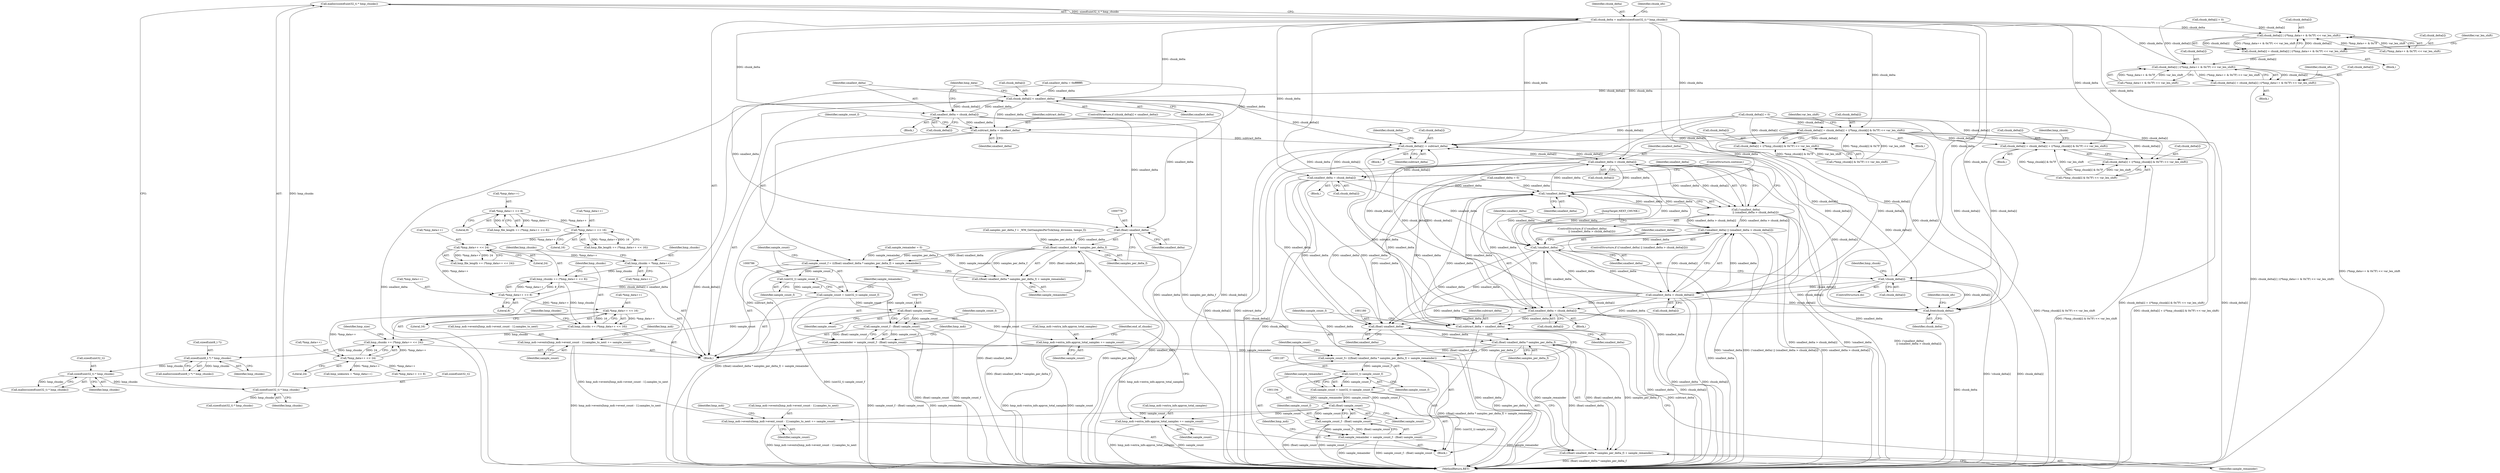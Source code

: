 digraph "0_wildmidi_660b513d99bced8783a4a5984ac2f742c74ebbdd_0@API" {
"1000503" [label="(Call,malloc(sizeof(uint32_t) * hmp_chunks))"];
"1000504" [label="(Call,sizeof(uint32_t) * hmp_chunks)"];
"1000497" [label="(Call,sizeof(uint32_t) * hmp_chunks)"];
"1000490" [label="(Call,sizeof(uint8_t *) * hmp_chunks)"];
"1000327" [label="(Call,hmp_chunks += (*hmp_data++ << 24))"];
"1000329" [label="(Call,*hmp_data++ << 24)"];
"1000322" [label="(Call,*hmp_data++ << 16)"];
"1000315" [label="(Call,*hmp_data++ << 8)"];
"1000292" [label="(Call,*hmp_data++ << 24)"];
"1000285" [label="(Call,*hmp_data++ << 16)"];
"1000278" [label="(Call,*hmp_data++ << 8)"];
"1000320" [label="(Call,hmp_chunks += (*hmp_data++ << 16))"];
"1000313" [label="(Call,hmp_chunks += (*hmp_data++ << 8))"];
"1000308" [label="(Call,hmp_chunks = *hmp_data++)"];
"1000501" [label="(Call,chunk_delta = malloc(sizeof(uint32_t) * hmp_chunks))"];
"1000689" [label="(Call,chunk_delta[i] | ((*hmp_data++ & 0x7F) << var_len_shift))"];
"1000685" [label="(Call,chunk_delta[i] = chunk_delta[i] | ((*hmp_data++ & 0x7F) << var_len_shift))"];
"1000715" [label="(Call,chunk_delta[i] | ((*hmp_data++ & 0x7F) << var_len_shift))"];
"1000711" [label="(Call,chunk_delta[i] = chunk_delta[i] | ((*hmp_data++ & 0x7F) << var_len_shift))"];
"1000731" [label="(Call,chunk_delta[i] < smallest_delta)"];
"1000737" [label="(Call,smallest_delta = chunk_delta[i])"];
"1000771" [label="(Call,subtract_delta = smallest_delta)"];
"1000843" [label="(Call,chunk_delta[i] -= subtract_delta)"];
"1000857" [label="(Call,smallest_delta > chunk_delta[i])"];
"1000855" [label="(Call,!smallest_delta)"];
"1000854" [label="(Call,(!smallest_delta)\n                        || (smallest_delta > chunk_delta[i]))"];
"1001156" [label="(Call,(!smallest_delta) || (smallest_delta > chunk_delta[i]))"];
"1001157" [label="(Call,!smallest_delta)"];
"1001159" [label="(Call,smallest_delta > chunk_delta[i])"];
"1001165" [label="(Call,smallest_delta = chunk_delta[i])"];
"1001172" [label="(Call,subtract_delta = smallest_delta)"];
"1001179" [label="(Call,(float) smallest_delta)"];
"1001178" [label="(Call,(float) smallest_delta * samples_per_delta_f)"];
"1001175" [label="(Call,sample_count_f= (((float) smallest_delta * samples_per_delta_f) + sample_remainder))"];
"1001186" [label="(Call,(uint32_t) sample_count_f)"];
"1001184" [label="(Call,sample_count = (uint32_t) sample_count_f)"];
"1001193" [label="(Call,(float) sample_count)"];
"1001191" [label="(Call,sample_count_f - (float) sample_count)"];
"1001189" [label="(Call,sample_remainder = sample_count_f - (float) sample_count)"];
"1001177" [label="(Call,((float) smallest_delta * samples_per_delta_f) + sample_remainder)"];
"1001196" [label="(Call,hmp_mdi->events[hmp_mdi->event_count - 1].samples_to_next += sample_count)"];
"1001209" [label="(Call,hmp_mdi->extra_info.approx_total_samples += sample_count)"];
"1001271" [label="(Call,free(chunk_delta))"];
"1000863" [label="(Call,smallest_delta = chunk_delta[i])"];
"1000778" [label="(Call,(float) smallest_delta)"];
"1000777" [label="(Call,(float) smallest_delta * samples_per_delta_f)"];
"1000774" [label="(Call,sample_count_f = (((float) smallest_delta * samples_per_delta_f) + sample_remainder))"];
"1000785" [label="(Call,(uint32_t) sample_count_f)"];
"1000783" [label="(Call,sample_count = (uint32_t) sample_count_f)"];
"1000792" [label="(Call,(float) sample_count)"];
"1000790" [label="(Call,sample_count_f - (float) sample_count)"];
"1000788" [label="(Call,sample_remainder = sample_count_f - (float) sample_count)"];
"1000795" [label="(Call,hmp_mdi->events[hmp_mdi->event_count - 1].samples_to_next += sample_count)"];
"1000808" [label="(Call,hmp_mdi->extra_info.approx_total_samples += sample_count)"];
"1000776" [label="(Call,((float) smallest_delta * samples_per_delta_f) + sample_remainder)"];
"1001081" [label="(Call,chunk_delta[i] = chunk_delta[i] + ((*hmp_chunk[i] & 0x7F) << var_len_shift))"];
"1001085" [label="(Call,chunk_delta[i] + ((*hmp_chunk[i] & 0x7F) << var_len_shift))"];
"1001127" [label="(Call,chunk_delta[i] = chunk_delta[i] + ((*hmp_chunk[i] & 0x7F) << var_len_shift))"];
"1001151" [label="(Call,!chunk_delta[i])"];
"1001131" [label="(Call,chunk_delta[i] + ((*hmp_chunk[i] & 0x7F) << var_len_shift))"];
"1000283" [label="(Call,hmp_file_length += (*hmp_data++ << 16))"];
"1000870" [label="(Block,)"];
"1000491" [label="(Call,sizeof(uint8_t *))"];
"1000279" [label="(Call,*hmp_data++)"];
"1001165" [label="(Call,smallest_delta = chunk_delta[i])"];
"1000858" [label="(Identifier,smallest_delta)"];
"1000507" [label="(Identifier,hmp_chunks)"];
"1001155" [label="(ControlStructure,if ((!smallest_delta) || (smallest_delta > chunk_delta[i])))"];
"1001208" [label="(Identifier,sample_count)"];
"1000685" [label="(Call,chunk_delta[i] = chunk_delta[i] | ((*hmp_data++ & 0x7F) << var_len_shift))"];
"1000693" [label="(Call,(*hmp_data++ & 0x7F) << var_len_shift)"];
"1001183" [label="(Identifier,sample_remainder)"];
"1000780" [label="(Identifier,smallest_delta)"];
"1000731" [label="(Call,chunk_delta[i] < smallest_delta)"];
"1000503" [label="(Call,malloc(sizeof(uint32_t) * hmp_chunks))"];
"1000335" [label="(Identifier,hmp_size)"];
"1000738" [label="(Identifier,smallest_delta)"];
"1001177" [label="(Call,((float) smallest_delta * samples_per_delta_f) + sample_remainder)"];
"1000854" [label="(Call,(!smallest_delta)\n                        || (smallest_delta > chunk_delta[i]))"];
"1000689" [label="(Call,chunk_delta[i] | ((*hmp_data++ & 0x7F) << var_len_shift))"];
"1000690" [label="(Call,chunk_delta[i])"];
"1000739" [label="(Call,chunk_delta[i])"];
"1001082" [label="(Call,chunk_delta[i])"];
"1000498" [label="(Call,sizeof(uint32_t))"];
"1000782" [label="(Identifier,sample_remainder)"];
"1000736" [label="(Block,)"];
"1001274" [label="(Identifier,chunk_ofs)"];
"1000497" [label="(Call,sizeof(uint32_t) * hmp_chunks)"];
"1001185" [label="(Identifier,sample_count)"];
"1000869" [label="(ControlStructure,do)"];
"1000308" [label="(Call,hmp_chunks = *hmp_data++)"];
"1000322" [label="(Call,*hmp_data++ << 16)"];
"1000316" [label="(Call,*hmp_data++)"];
"1000743" [label="(Identifier,hmp_data)"];
"1001210" [label="(Call,hmp_mdi->extra_info.approx_total_samples)"];
"1001178" [label="(Call,(float) smallest_delta * samples_per_delta_f)"];
"1000819" [label="(Block,)"];
"1000423" [label="(Call,samples_per_delta_f = _WM_GetSamplesPerTick(hmp_divisions, tempo_f))"];
"1001074" [label="(Block,)"];
"1000799" [label="(Identifier,hmp_mdi)"];
"1001287" [label="(MethodReturn,RET)"];
"1001212" [label="(Identifier,hmp_mdi)"];
"1000330" [label="(Call,*hmp_data++)"];
"1001131" [label="(Call,chunk_delta[i] + ((*hmp_chunk[i] & 0x7F) << var_len_shift))"];
"1000496" [label="(Call,malloc(sizeof(uint32_t) * hmp_chunks))"];
"1000857" [label="(Call,smallest_delta > chunk_delta[i])"];
"1000732" [label="(Call,chunk_delta[i])"];
"1000669" [label="(Call,chunk_delta[i] = 0)"];
"1001152" [label="(Call,chunk_delta[i])"];
"1000784" [label="(Identifier,sample_count)"];
"1000329" [label="(Call,*hmp_data++ << 24)"];
"1001135" [label="(Call,(*hmp_chunk[i] & 0x7F) << var_len_shift)"];
"1001179" [label="(Call,(float) smallest_delta)"];
"1000850" [label="(Identifier,chunk_delta)"];
"1000859" [label="(Call,chunk_delta[i])"];
"1000286" [label="(Call,*hmp_data++)"];
"1000788" [label="(Call,sample_remainder = sample_count_f - (float) sample_count)"];
"1000811" [label="(Identifier,hmp_mdi)"];
"1001186" [label="(Call,(uint32_t) sample_count_f)"];
"1000333" [label="(Literal,24)"];
"1001193" [label="(Call,(float) sample_count)"];
"1001209" [label="(Call,hmp_mdi->extra_info.approx_total_samples += sample_count)"];
"1000505" [label="(Call,sizeof(uint32_t))"];
"1001181" [label="(Identifier,smallest_delta)"];
"1000327" [label="(Call,hmp_chunks += (*hmp_data++ << 24))"];
"1000500" [label="(Identifier,hmp_chunks)"];
"1000715" [label="(Call,chunk_delta[i] | ((*hmp_data++ & 0x7F) << var_len_shift))"];
"1001195" [label="(Identifier,sample_count)"];
"1000792" [label="(Call,(float) sample_count)"];
"1001098" [label="(Identifier,var_len_shift)"];
"1001200" [label="(Identifier,hmp_mdi)"];
"1001174" [label="(Identifier,smallest_delta)"];
"1000323" [label="(Call,*hmp_data++)"];
"1000326" [label="(Literal,16)"];
"1001158" [label="(Identifier,smallest_delta)"];
"1001190" [label="(Identifier,sample_remainder)"];
"1000282" [label="(Literal,8)"];
"1000843" [label="(Call,chunk_delta[i] -= subtract_delta)"];
"1001085" [label="(Call,chunk_delta[i] + ((*hmp_chunk[i] & 0x7F) << var_len_shift))"];
"1001159" [label="(Call,smallest_delta > chunk_delta[i])"];
"1001160" [label="(Identifier,smallest_delta)"];
"1001170" [label="(JumpTarget,NEXT_CHUNK:)"];
"1001196" [label="(Call,hmp_mdi->events[hmp_mdi->event_count - 1].samples_to_next += sample_count)"];
"1000774" [label="(Call,sample_count_f = (((float) smallest_delta * samples_per_delta_f) + sample_remainder))"];
"1001189" [label="(Call,sample_remainder = sample_count_f - (float) sample_count)"];
"1000511" [label="(Call,sizeof(uint32_t) * hmp_chunks)"];
"1000847" [label="(Identifier,subtract_delta)"];
"1000865" [label="(Call,chunk_delta[i])"];
"1000493" [label="(Identifier,hmp_chunks)"];
"1000737" [label="(Call,smallest_delta = chunk_delta[i])"];
"1000190" [label="(Call,sample_remainder = 0)"];
"1001184" [label="(Call,sample_count = (uint32_t) sample_count_f)"];
"1001132" [label="(Call,chunk_delta[i])"];
"1001164" [label="(Block,)"];
"1001081" [label="(Call,chunk_delta[i] = chunk_delta[i] + ((*hmp_chunk[i] & 0x7F) << var_len_shift))"];
"1001166" [label="(Identifier,smallest_delta)"];
"1000795" [label="(Call,hmp_mdi->events[hmp_mdi->event_count - 1].samples_to_next += sample_count)"];
"1000864" [label="(Identifier,smallest_delta)"];
"1000285" [label="(Call,*hmp_data++ << 16)"];
"1000719" [label="(Call,(*hmp_data++ & 0x7F) << var_len_shift)"];
"1001151" [label="(Call,!chunk_delta[i])"];
"1000856" [label="(Identifier,smallest_delta)"];
"1001175" [label="(Call,sample_count_f= (((float) smallest_delta * samples_per_delta_f) + sample_remainder))"];
"1000777" [label="(Call,(float) smallest_delta * samples_per_delta_f)"];
"1000309" [label="(Identifier,hmp_chunks)"];
"1000877" [label="(Identifier,hmp_chunk)"];
"1000711" [label="(Call,chunk_delta[i] = chunk_delta[i] | ((*hmp_data++ & 0x7F) << var_len_shift))"];
"1000314" [label="(Identifier,hmp_chunks)"];
"1000730" [label="(ControlStructure,if (chunk_delta[i] < smallest_delta))"];
"1001176" [label="(Identifier,sample_count_f)"];
"1000728" [label="(Identifier,chunk_ofs)"];
"1001191" [label="(Call,sample_count_f - (float) sample_count)"];
"1000809" [label="(Call,hmp_mdi->extra_info.approx_total_samples)"];
"1001172" [label="(Call,subtract_delta = smallest_delta)"];
"1000534" [label="(Block,)"];
"1000337" [label="(Call,hmp_unknown = *hmp_data++)"];
"1000292" [label="(Call,*hmp_data++ << 24)"];
"1000796" [label="(Call,hmp_mdi->events[hmp_mdi->event_count - 1].samples_to_next)"];
"1001197" [label="(Call,hmp_mdi->events[hmp_mdi->event_count - 1].samples_to_next)"];
"1000489" [label="(Call,malloc(sizeof(uint8_t *) * hmp_chunks))"];
"1000344" [label="(Call,*hmp_data++ << 8)"];
"1000315" [label="(Call,*hmp_data++ << 8)"];
"1000790" [label="(Call,sample_count_f - (float) sample_count)"];
"1000771" [label="(Call,subtract_delta = smallest_delta)"];
"1000844" [label="(Call,chunk_delta[i])"];
"1000814" [label="(Identifier,sample_count)"];
"1000773" [label="(Identifier,smallest_delta)"];
"1000783" [label="(Call,sample_count = (uint32_t) sample_count_f)"];
"1001167" [label="(Call,chunk_delta[i])"];
"1000808" [label="(Call,hmp_mdi->extra_info.approx_total_samples += sample_count)"];
"1000290" [label="(Call,hmp_file_length += (*hmp_data++ << 24))"];
"1000791" [label="(Identifier,sample_count_f)"];
"1000490" [label="(Call,sizeof(uint8_t *) * hmp_chunks)"];
"1000522" [label="(Call,smallest_delta = 0xffffffff)"];
"1001272" [label="(Identifier,chunk_delta)"];
"1000817" [label="(Identifier,end_of_chunks)"];
"1000794" [label="(Identifier,sample_count)"];
"1000502" [label="(Identifier,chunk_delta)"];
"1000293" [label="(Call,*hmp_data++)"];
"1001128" [label="(Call,chunk_delta[i])"];
"1000853" [label="(ControlStructure,if ((!smallest_delta)\n                        || (smallest_delta > chunk_delta[i])))"];
"1001086" [label="(Call,chunk_delta[i])"];
"1000842" [label="(Block,)"];
"1000684" [label="(Block,)"];
"1001056" [label="(Call,chunk_delta[i] = 0)"];
"1000276" [label="(Call,hmp_file_length += (*hmp_data++ << 8))"];
"1000320" [label="(Call,hmp_chunks += (*hmp_data++ << 16))"];
"1001156" [label="(Call,(!smallest_delta) || (smallest_delta > chunk_delta[i]))"];
"1000289" [label="(Literal,16)"];
"1001089" [label="(Call,(*hmp_chunk[i] & 0x7F) << var_len_shift)"];
"1001145" [label="(Identifier,hmp_chunk)"];
"1000321" [label="(Identifier,hmp_chunks)"];
"1001127" [label="(Call,chunk_delta[i] = chunk_delta[i] + ((*hmp_chunk[i] & 0x7F) << var_len_shift))"];
"1001215" [label="(Identifier,sample_count)"];
"1000313" [label="(Call,hmp_chunks += (*hmp_data++ << 8))"];
"1000863" [label="(Call,smallest_delta = chunk_delta[i])"];
"1000509" [label="(Identifier,chunk_ofs)"];
"1001188" [label="(Identifier,sample_count_f)"];
"1000296" [label="(Literal,24)"];
"1000807" [label="(Identifier,sample_count)"];
"1000712" [label="(Call,chunk_delta[i])"];
"1000785" [label="(Call,(uint32_t) sample_count_f)"];
"1000862" [label="(Block,)"];
"1000686" [label="(Call,chunk_delta[i])"];
"1000776" [label="(Call,((float) smallest_delta * samples_per_delta_f) + sample_remainder)"];
"1001271" [label="(Call,free(chunk_delta))"];
"1000868" [label="(ControlStructure,continue;)"];
"1000735" [label="(Identifier,smallest_delta)"];
"1000501" [label="(Call,chunk_delta = malloc(sizeof(uint32_t) * hmp_chunks))"];
"1000328" [label="(Identifier,hmp_chunks)"];
"1001173" [label="(Identifier,subtract_delta)"];
"1000781" [label="(Identifier,samples_per_delta_f)"];
"1000775" [label="(Identifier,sample_count_f)"];
"1000787" [label="(Identifier,sample_count_f)"];
"1000106" [label="(Block,)"];
"1000716" [label="(Call,chunk_delta[i])"];
"1001161" [label="(Call,chunk_delta[i])"];
"1000772" [label="(Identifier,subtract_delta)"];
"1000855" [label="(Call,!smallest_delta)"];
"1000319" [label="(Literal,8)"];
"1001157" [label="(Call,!smallest_delta)"];
"1001182" [label="(Identifier,samples_per_delta_f)"];
"1000789" [label="(Identifier,sample_remainder)"];
"1000820" [label="(Call,smallest_delta = 0)"];
"1000504" [label="(Call,sizeof(uint32_t) * hmp_chunks)"];
"1000701" [label="(Identifier,var_len_shift)"];
"1000278" [label="(Call,*hmp_data++ << 8)"];
"1001192" [label="(Identifier,sample_count_f)"];
"1000778" [label="(Call,(float) smallest_delta)"];
"1000310" [label="(Call,*hmp_data++)"];
"1000503" -> "1000501"  [label="AST: "];
"1000503" -> "1000504"  [label="CFG: "];
"1000504" -> "1000503"  [label="AST: "];
"1000501" -> "1000503"  [label="CFG: "];
"1000503" -> "1000501"  [label="DDG: sizeof(uint32_t) * hmp_chunks"];
"1000504" -> "1000503"  [label="DDG: hmp_chunks"];
"1000504" -> "1000507"  [label="CFG: "];
"1000505" -> "1000504"  [label="AST: "];
"1000507" -> "1000504"  [label="AST: "];
"1000497" -> "1000504"  [label="DDG: hmp_chunks"];
"1000504" -> "1000511"  [label="DDG: hmp_chunks"];
"1000497" -> "1000496"  [label="AST: "];
"1000497" -> "1000500"  [label="CFG: "];
"1000498" -> "1000497"  [label="AST: "];
"1000500" -> "1000497"  [label="AST: "];
"1000496" -> "1000497"  [label="CFG: "];
"1000497" -> "1000496"  [label="DDG: hmp_chunks"];
"1000490" -> "1000497"  [label="DDG: hmp_chunks"];
"1000490" -> "1000489"  [label="AST: "];
"1000490" -> "1000493"  [label="CFG: "];
"1000491" -> "1000490"  [label="AST: "];
"1000493" -> "1000490"  [label="AST: "];
"1000489" -> "1000490"  [label="CFG: "];
"1000490" -> "1000489"  [label="DDG: hmp_chunks"];
"1000327" -> "1000490"  [label="DDG: hmp_chunks"];
"1000327" -> "1000106"  [label="AST: "];
"1000327" -> "1000329"  [label="CFG: "];
"1000328" -> "1000327"  [label="AST: "];
"1000329" -> "1000327"  [label="AST: "];
"1000335" -> "1000327"  [label="CFG: "];
"1000329" -> "1000327"  [label="DDG: *hmp_data++"];
"1000329" -> "1000327"  [label="DDG: 24"];
"1000320" -> "1000327"  [label="DDG: hmp_chunks"];
"1000329" -> "1000333"  [label="CFG: "];
"1000330" -> "1000329"  [label="AST: "];
"1000333" -> "1000329"  [label="AST: "];
"1000322" -> "1000329"  [label="DDG: *hmp_data++"];
"1000329" -> "1000337"  [label="DDG: *hmp_data++"];
"1000329" -> "1000344"  [label="DDG: *hmp_data++"];
"1000322" -> "1000320"  [label="AST: "];
"1000322" -> "1000326"  [label="CFG: "];
"1000323" -> "1000322"  [label="AST: "];
"1000326" -> "1000322"  [label="AST: "];
"1000320" -> "1000322"  [label="CFG: "];
"1000322" -> "1000320"  [label="DDG: *hmp_data++"];
"1000322" -> "1000320"  [label="DDG: 16"];
"1000315" -> "1000322"  [label="DDG: *hmp_data++"];
"1000315" -> "1000313"  [label="AST: "];
"1000315" -> "1000319"  [label="CFG: "];
"1000316" -> "1000315"  [label="AST: "];
"1000319" -> "1000315"  [label="AST: "];
"1000313" -> "1000315"  [label="CFG: "];
"1000315" -> "1000313"  [label="DDG: *hmp_data++"];
"1000315" -> "1000313"  [label="DDG: 8"];
"1000292" -> "1000315"  [label="DDG: *hmp_data++"];
"1000292" -> "1000290"  [label="AST: "];
"1000292" -> "1000296"  [label="CFG: "];
"1000293" -> "1000292"  [label="AST: "];
"1000296" -> "1000292"  [label="AST: "];
"1000290" -> "1000292"  [label="CFG: "];
"1000292" -> "1000290"  [label="DDG: *hmp_data++"];
"1000292" -> "1000290"  [label="DDG: 24"];
"1000285" -> "1000292"  [label="DDG: *hmp_data++"];
"1000292" -> "1000308"  [label="DDG: *hmp_data++"];
"1000285" -> "1000283"  [label="AST: "];
"1000285" -> "1000289"  [label="CFG: "];
"1000286" -> "1000285"  [label="AST: "];
"1000289" -> "1000285"  [label="AST: "];
"1000283" -> "1000285"  [label="CFG: "];
"1000285" -> "1000283"  [label="DDG: *hmp_data++"];
"1000285" -> "1000283"  [label="DDG: 16"];
"1000278" -> "1000285"  [label="DDG: *hmp_data++"];
"1000278" -> "1000276"  [label="AST: "];
"1000278" -> "1000282"  [label="CFG: "];
"1000279" -> "1000278"  [label="AST: "];
"1000282" -> "1000278"  [label="AST: "];
"1000276" -> "1000278"  [label="CFG: "];
"1000278" -> "1000276"  [label="DDG: *hmp_data++"];
"1000278" -> "1000276"  [label="DDG: 8"];
"1000320" -> "1000106"  [label="AST: "];
"1000321" -> "1000320"  [label="AST: "];
"1000328" -> "1000320"  [label="CFG: "];
"1000313" -> "1000320"  [label="DDG: hmp_chunks"];
"1000313" -> "1000106"  [label="AST: "];
"1000314" -> "1000313"  [label="AST: "];
"1000321" -> "1000313"  [label="CFG: "];
"1000308" -> "1000313"  [label="DDG: hmp_chunks"];
"1000308" -> "1000106"  [label="AST: "];
"1000308" -> "1000310"  [label="CFG: "];
"1000309" -> "1000308"  [label="AST: "];
"1000310" -> "1000308"  [label="AST: "];
"1000314" -> "1000308"  [label="CFG: "];
"1000501" -> "1000106"  [label="AST: "];
"1000502" -> "1000501"  [label="AST: "];
"1000509" -> "1000501"  [label="CFG: "];
"1000501" -> "1000689"  [label="DDG: chunk_delta"];
"1000501" -> "1000715"  [label="DDG: chunk_delta"];
"1000501" -> "1000731"  [label="DDG: chunk_delta"];
"1000501" -> "1000737"  [label="DDG: chunk_delta"];
"1000501" -> "1000843"  [label="DDG: chunk_delta"];
"1000501" -> "1000857"  [label="DDG: chunk_delta"];
"1000501" -> "1000863"  [label="DDG: chunk_delta"];
"1000501" -> "1001081"  [label="DDG: chunk_delta"];
"1000501" -> "1001085"  [label="DDG: chunk_delta"];
"1000501" -> "1001127"  [label="DDG: chunk_delta"];
"1000501" -> "1001131"  [label="DDG: chunk_delta"];
"1000501" -> "1001151"  [label="DDG: chunk_delta"];
"1000501" -> "1001159"  [label="DDG: chunk_delta"];
"1000501" -> "1001165"  [label="DDG: chunk_delta"];
"1000501" -> "1001271"  [label="DDG: chunk_delta"];
"1000689" -> "1000685"  [label="AST: "];
"1000689" -> "1000693"  [label="CFG: "];
"1000690" -> "1000689"  [label="AST: "];
"1000693" -> "1000689"  [label="AST: "];
"1000685" -> "1000689"  [label="CFG: "];
"1000689" -> "1000685"  [label="DDG: chunk_delta[i]"];
"1000689" -> "1000685"  [label="DDG: (*hmp_data++ & 0x7F) << var_len_shift"];
"1000685" -> "1000689"  [label="DDG: chunk_delta[i]"];
"1000669" -> "1000689"  [label="DDG: chunk_delta[i]"];
"1000693" -> "1000689"  [label="DDG: *hmp_data++ & 0x7F"];
"1000693" -> "1000689"  [label="DDG: var_len_shift"];
"1000685" -> "1000684"  [label="AST: "];
"1000686" -> "1000685"  [label="AST: "];
"1000701" -> "1000685"  [label="CFG: "];
"1000685" -> "1000715"  [label="DDG: chunk_delta[i]"];
"1000715" -> "1000711"  [label="AST: "];
"1000715" -> "1000719"  [label="CFG: "];
"1000716" -> "1000715"  [label="AST: "];
"1000719" -> "1000715"  [label="AST: "];
"1000711" -> "1000715"  [label="CFG: "];
"1000715" -> "1001287"  [label="DDG: (*hmp_data++ & 0x7F) << var_len_shift"];
"1000715" -> "1000711"  [label="DDG: chunk_delta[i]"];
"1000715" -> "1000711"  [label="DDG: (*hmp_data++ & 0x7F) << var_len_shift"];
"1000669" -> "1000715"  [label="DDG: chunk_delta[i]"];
"1000719" -> "1000715"  [label="DDG: *hmp_data++ & 0x7F"];
"1000719" -> "1000715"  [label="DDG: var_len_shift"];
"1000711" -> "1000534"  [label="AST: "];
"1000712" -> "1000711"  [label="AST: "];
"1000728" -> "1000711"  [label="CFG: "];
"1000711" -> "1001287"  [label="DDG: chunk_delta[i] | ((*hmp_data++ & 0x7F) << var_len_shift)"];
"1000711" -> "1000731"  [label="DDG: chunk_delta[i]"];
"1000731" -> "1000730"  [label="AST: "];
"1000731" -> "1000735"  [label="CFG: "];
"1000732" -> "1000731"  [label="AST: "];
"1000735" -> "1000731"  [label="AST: "];
"1000738" -> "1000731"  [label="CFG: "];
"1000743" -> "1000731"  [label="CFG: "];
"1000731" -> "1001287"  [label="DDG: smallest_delta"];
"1000731" -> "1001287"  [label="DDG: chunk_delta[i] < smallest_delta"];
"1000731" -> "1001287"  [label="DDG: chunk_delta[i]"];
"1000737" -> "1000731"  [label="DDG: smallest_delta"];
"1000522" -> "1000731"  [label="DDG: smallest_delta"];
"1000731" -> "1000737"  [label="DDG: chunk_delta[i]"];
"1000731" -> "1000771"  [label="DDG: smallest_delta"];
"1000731" -> "1000778"  [label="DDG: smallest_delta"];
"1000731" -> "1000843"  [label="DDG: chunk_delta[i]"];
"1000731" -> "1001271"  [label="DDG: chunk_delta[i]"];
"1000737" -> "1000736"  [label="AST: "];
"1000737" -> "1000739"  [label="CFG: "];
"1000738" -> "1000737"  [label="AST: "];
"1000739" -> "1000737"  [label="AST: "];
"1000743" -> "1000737"  [label="CFG: "];
"1000737" -> "1001287"  [label="DDG: chunk_delta[i]"];
"1000737" -> "1001287"  [label="DDG: smallest_delta"];
"1000737" -> "1000771"  [label="DDG: smallest_delta"];
"1000737" -> "1000778"  [label="DDG: smallest_delta"];
"1000771" -> "1000106"  [label="AST: "];
"1000771" -> "1000773"  [label="CFG: "];
"1000772" -> "1000771"  [label="AST: "];
"1000773" -> "1000771"  [label="AST: "];
"1000775" -> "1000771"  [label="CFG: "];
"1000771" -> "1001287"  [label="DDG: subtract_delta"];
"1000522" -> "1000771"  [label="DDG: smallest_delta"];
"1000771" -> "1000843"  [label="DDG: subtract_delta"];
"1000843" -> "1000842"  [label="AST: "];
"1000843" -> "1000847"  [label="CFG: "];
"1000844" -> "1000843"  [label="AST: "];
"1000847" -> "1000843"  [label="AST: "];
"1000850" -> "1000843"  [label="CFG: "];
"1000843" -> "1001287"  [label="DDG: chunk_delta[i]"];
"1000843" -> "1001287"  [label="DDG: subtract_delta"];
"1001172" -> "1000843"  [label="DDG: subtract_delta"];
"1001056" -> "1000843"  [label="DDG: chunk_delta[i]"];
"1000857" -> "1000843"  [label="DDG: chunk_delta[i]"];
"1001151" -> "1000843"  [label="DDG: chunk_delta[i]"];
"1001159" -> "1000843"  [label="DDG: chunk_delta[i]"];
"1001081" -> "1000843"  [label="DDG: chunk_delta[i]"];
"1000843" -> "1000857"  [label="DDG: chunk_delta[i]"];
"1000843" -> "1000863"  [label="DDG: chunk_delta[i]"];
"1000843" -> "1001271"  [label="DDG: chunk_delta[i]"];
"1000857" -> "1000854"  [label="AST: "];
"1000857" -> "1000859"  [label="CFG: "];
"1000858" -> "1000857"  [label="AST: "];
"1000859" -> "1000857"  [label="AST: "];
"1000854" -> "1000857"  [label="CFG: "];
"1000857" -> "1001287"  [label="DDG: smallest_delta"];
"1000857" -> "1001287"  [label="DDG: chunk_delta[i]"];
"1000857" -> "1000855"  [label="DDG: smallest_delta"];
"1000857" -> "1000854"  [label="DDG: smallest_delta"];
"1000857" -> "1000854"  [label="DDG: chunk_delta[i]"];
"1000855" -> "1000857"  [label="DDG: smallest_delta"];
"1000857" -> "1000863"  [label="DDG: chunk_delta[i]"];
"1000857" -> "1001157"  [label="DDG: smallest_delta"];
"1000857" -> "1001172"  [label="DDG: smallest_delta"];
"1000857" -> "1001179"  [label="DDG: smallest_delta"];
"1000857" -> "1001271"  [label="DDG: chunk_delta[i]"];
"1000855" -> "1000854"  [label="AST: "];
"1000855" -> "1000856"  [label="CFG: "];
"1000856" -> "1000855"  [label="AST: "];
"1000858" -> "1000855"  [label="CFG: "];
"1000854" -> "1000855"  [label="CFG: "];
"1000855" -> "1001287"  [label="DDG: smallest_delta"];
"1000855" -> "1000854"  [label="DDG: smallest_delta"];
"1001165" -> "1000855"  [label="DDG: smallest_delta"];
"1000863" -> "1000855"  [label="DDG: smallest_delta"];
"1001159" -> "1000855"  [label="DDG: smallest_delta"];
"1001157" -> "1000855"  [label="DDG: smallest_delta"];
"1000820" -> "1000855"  [label="DDG: smallest_delta"];
"1000855" -> "1001157"  [label="DDG: smallest_delta"];
"1000855" -> "1001172"  [label="DDG: smallest_delta"];
"1000855" -> "1001179"  [label="DDG: smallest_delta"];
"1000854" -> "1000853"  [label="AST: "];
"1000864" -> "1000854"  [label="CFG: "];
"1000868" -> "1000854"  [label="CFG: "];
"1000854" -> "1001287"  [label="DDG: smallest_delta > chunk_delta[i]"];
"1000854" -> "1001287"  [label="DDG: !smallest_delta"];
"1000854" -> "1001287"  [label="DDG: (!smallest_delta)\n                        || (smallest_delta > chunk_delta[i])"];
"1001156" -> "1000854"  [label="DDG: smallest_delta > chunk_delta[i]"];
"1000854" -> "1001156"  [label="DDG: smallest_delta > chunk_delta[i]"];
"1001156" -> "1001155"  [label="AST: "];
"1001156" -> "1001157"  [label="CFG: "];
"1001156" -> "1001159"  [label="CFG: "];
"1001157" -> "1001156"  [label="AST: "];
"1001159" -> "1001156"  [label="AST: "];
"1001166" -> "1001156"  [label="CFG: "];
"1001170" -> "1001156"  [label="CFG: "];
"1001156" -> "1001287"  [label="DDG: (!smallest_delta) || (smallest_delta > chunk_delta[i])"];
"1001156" -> "1001287"  [label="DDG: smallest_delta > chunk_delta[i]"];
"1001156" -> "1001287"  [label="DDG: !smallest_delta"];
"1001157" -> "1001156"  [label="DDG: smallest_delta"];
"1001159" -> "1001156"  [label="DDG: smallest_delta"];
"1001159" -> "1001156"  [label="DDG: chunk_delta[i]"];
"1001157" -> "1001158"  [label="CFG: "];
"1001158" -> "1001157"  [label="AST: "];
"1001160" -> "1001157"  [label="CFG: "];
"1001157" -> "1001287"  [label="DDG: smallest_delta"];
"1001165" -> "1001157"  [label="DDG: smallest_delta"];
"1000863" -> "1001157"  [label="DDG: smallest_delta"];
"1001159" -> "1001157"  [label="DDG: smallest_delta"];
"1000820" -> "1001157"  [label="DDG: smallest_delta"];
"1001157" -> "1001159"  [label="DDG: smallest_delta"];
"1001157" -> "1001172"  [label="DDG: smallest_delta"];
"1001157" -> "1001179"  [label="DDG: smallest_delta"];
"1001159" -> "1001161"  [label="CFG: "];
"1001160" -> "1001159"  [label="AST: "];
"1001161" -> "1001159"  [label="AST: "];
"1001159" -> "1001287"  [label="DDG: smallest_delta"];
"1001159" -> "1001287"  [label="DDG: chunk_delta[i]"];
"1001056" -> "1001159"  [label="DDG: chunk_delta[i]"];
"1001151" -> "1001159"  [label="DDG: chunk_delta[i]"];
"1001081" -> "1001159"  [label="DDG: chunk_delta[i]"];
"1001159" -> "1001165"  [label="DDG: chunk_delta[i]"];
"1001159" -> "1001172"  [label="DDG: smallest_delta"];
"1001159" -> "1001179"  [label="DDG: smallest_delta"];
"1001159" -> "1001271"  [label="DDG: chunk_delta[i]"];
"1001165" -> "1001164"  [label="AST: "];
"1001165" -> "1001167"  [label="CFG: "];
"1001166" -> "1001165"  [label="AST: "];
"1001167" -> "1001165"  [label="AST: "];
"1001170" -> "1001165"  [label="CFG: "];
"1001165" -> "1001287"  [label="DDG: smallest_delta"];
"1001165" -> "1001287"  [label="DDG: chunk_delta[i]"];
"1001056" -> "1001165"  [label="DDG: chunk_delta[i]"];
"1001151" -> "1001165"  [label="DDG: chunk_delta[i]"];
"1001081" -> "1001165"  [label="DDG: chunk_delta[i]"];
"1001165" -> "1001172"  [label="DDG: smallest_delta"];
"1001165" -> "1001179"  [label="DDG: smallest_delta"];
"1001172" -> "1000819"  [label="AST: "];
"1001172" -> "1001174"  [label="CFG: "];
"1001173" -> "1001172"  [label="AST: "];
"1001174" -> "1001172"  [label="AST: "];
"1001176" -> "1001172"  [label="CFG: "];
"1001172" -> "1001287"  [label="DDG: subtract_delta"];
"1000863" -> "1001172"  [label="DDG: smallest_delta"];
"1000820" -> "1001172"  [label="DDG: smallest_delta"];
"1001179" -> "1001178"  [label="AST: "];
"1001179" -> "1001181"  [label="CFG: "];
"1001180" -> "1001179"  [label="AST: "];
"1001181" -> "1001179"  [label="AST: "];
"1001182" -> "1001179"  [label="CFG: "];
"1001179" -> "1001287"  [label="DDG: smallest_delta"];
"1001179" -> "1001178"  [label="DDG: smallest_delta"];
"1000863" -> "1001179"  [label="DDG: smallest_delta"];
"1000820" -> "1001179"  [label="DDG: smallest_delta"];
"1001178" -> "1001177"  [label="AST: "];
"1001178" -> "1001182"  [label="CFG: "];
"1001182" -> "1001178"  [label="AST: "];
"1001183" -> "1001178"  [label="CFG: "];
"1001178" -> "1001287"  [label="DDG: (float) smallest_delta"];
"1001178" -> "1001287"  [label="DDG: samples_per_delta_f"];
"1001178" -> "1001175"  [label="DDG: (float) smallest_delta"];
"1001178" -> "1001175"  [label="DDG: samples_per_delta_f"];
"1001178" -> "1001177"  [label="DDG: (float) smallest_delta"];
"1001178" -> "1001177"  [label="DDG: samples_per_delta_f"];
"1000777" -> "1001178"  [label="DDG: samples_per_delta_f"];
"1001175" -> "1000819"  [label="AST: "];
"1001175" -> "1001177"  [label="CFG: "];
"1001176" -> "1001175"  [label="AST: "];
"1001177" -> "1001175"  [label="AST: "];
"1001185" -> "1001175"  [label="CFG: "];
"1001175" -> "1001287"  [label="DDG: ((float) smallest_delta * samples_per_delta_f) + sample_remainder"];
"1000788" -> "1001175"  [label="DDG: sample_remainder"];
"1001189" -> "1001175"  [label="DDG: sample_remainder"];
"1001175" -> "1001186"  [label="DDG: sample_count_f"];
"1001186" -> "1001184"  [label="AST: "];
"1001186" -> "1001188"  [label="CFG: "];
"1001187" -> "1001186"  [label="AST: "];
"1001188" -> "1001186"  [label="AST: "];
"1001184" -> "1001186"  [label="CFG: "];
"1001186" -> "1001184"  [label="DDG: sample_count_f"];
"1001186" -> "1001191"  [label="DDG: sample_count_f"];
"1001184" -> "1000819"  [label="AST: "];
"1001185" -> "1001184"  [label="AST: "];
"1001190" -> "1001184"  [label="CFG: "];
"1001184" -> "1001287"  [label="DDG: (uint32_t) sample_count_f"];
"1001184" -> "1001193"  [label="DDG: sample_count"];
"1001193" -> "1001191"  [label="AST: "];
"1001193" -> "1001195"  [label="CFG: "];
"1001194" -> "1001193"  [label="AST: "];
"1001195" -> "1001193"  [label="AST: "];
"1001191" -> "1001193"  [label="CFG: "];
"1001193" -> "1001191"  [label="DDG: sample_count"];
"1001193" -> "1001196"  [label="DDG: sample_count"];
"1001193" -> "1001209"  [label="DDG: sample_count"];
"1001191" -> "1001189"  [label="AST: "];
"1001192" -> "1001191"  [label="AST: "];
"1001189" -> "1001191"  [label="CFG: "];
"1001191" -> "1001287"  [label="DDG: sample_count_f"];
"1001191" -> "1001287"  [label="DDG: (float) sample_count"];
"1001191" -> "1001189"  [label="DDG: sample_count_f"];
"1001191" -> "1001189"  [label="DDG: (float) sample_count"];
"1001189" -> "1000819"  [label="AST: "];
"1001190" -> "1001189"  [label="AST: "];
"1001200" -> "1001189"  [label="CFG: "];
"1001189" -> "1001287"  [label="DDG: sample_remainder"];
"1001189" -> "1001287"  [label="DDG: sample_count_f - (float) sample_count"];
"1001189" -> "1001177"  [label="DDG: sample_remainder"];
"1001177" -> "1001183"  [label="CFG: "];
"1001183" -> "1001177"  [label="AST: "];
"1001177" -> "1001287"  [label="DDG: (float) smallest_delta * samples_per_delta_f"];
"1000788" -> "1001177"  [label="DDG: sample_remainder"];
"1001196" -> "1000819"  [label="AST: "];
"1001196" -> "1001208"  [label="CFG: "];
"1001197" -> "1001196"  [label="AST: "];
"1001208" -> "1001196"  [label="AST: "];
"1001212" -> "1001196"  [label="CFG: "];
"1001196" -> "1001287"  [label="DDG: hmp_mdi->events[hmp_mdi->event_count - 1].samples_to_next"];
"1000795" -> "1001196"  [label="DDG: hmp_mdi->events[hmp_mdi->event_count - 1].samples_to_next"];
"1001209" -> "1000819"  [label="AST: "];
"1001209" -> "1001215"  [label="CFG: "];
"1001210" -> "1001209"  [label="AST: "];
"1001215" -> "1001209"  [label="AST: "];
"1000817" -> "1001209"  [label="CFG: "];
"1001209" -> "1001287"  [label="DDG: sample_count"];
"1001209" -> "1001287"  [label="DDG: hmp_mdi->extra_info.approx_total_samples"];
"1000808" -> "1001209"  [label="DDG: hmp_mdi->extra_info.approx_total_samples"];
"1001271" -> "1000106"  [label="AST: "];
"1001271" -> "1001272"  [label="CFG: "];
"1001272" -> "1001271"  [label="AST: "];
"1001274" -> "1001271"  [label="CFG: "];
"1001271" -> "1001287"  [label="DDG: chunk_delta"];
"1001056" -> "1001271"  [label="DDG: chunk_delta[i]"];
"1001151" -> "1001271"  [label="DDG: chunk_delta[i]"];
"1001081" -> "1001271"  [label="DDG: chunk_delta[i]"];
"1000863" -> "1000862"  [label="AST: "];
"1000863" -> "1000865"  [label="CFG: "];
"1000864" -> "1000863"  [label="AST: "];
"1000865" -> "1000863"  [label="AST: "];
"1000868" -> "1000863"  [label="CFG: "];
"1000863" -> "1001287"  [label="DDG: chunk_delta[i]"];
"1000863" -> "1001287"  [label="DDG: smallest_delta"];
"1000778" -> "1000777"  [label="AST: "];
"1000778" -> "1000780"  [label="CFG: "];
"1000779" -> "1000778"  [label="AST: "];
"1000780" -> "1000778"  [label="AST: "];
"1000781" -> "1000778"  [label="CFG: "];
"1000778" -> "1001287"  [label="DDG: smallest_delta"];
"1000778" -> "1000777"  [label="DDG: smallest_delta"];
"1000522" -> "1000778"  [label="DDG: smallest_delta"];
"1000777" -> "1000776"  [label="AST: "];
"1000777" -> "1000781"  [label="CFG: "];
"1000781" -> "1000777"  [label="AST: "];
"1000782" -> "1000777"  [label="CFG: "];
"1000777" -> "1001287"  [label="DDG: samples_per_delta_f"];
"1000777" -> "1001287"  [label="DDG: (float) smallest_delta"];
"1000777" -> "1000774"  [label="DDG: (float) smallest_delta"];
"1000777" -> "1000774"  [label="DDG: samples_per_delta_f"];
"1000777" -> "1000776"  [label="DDG: (float) smallest_delta"];
"1000777" -> "1000776"  [label="DDG: samples_per_delta_f"];
"1000423" -> "1000777"  [label="DDG: samples_per_delta_f"];
"1000774" -> "1000106"  [label="AST: "];
"1000774" -> "1000776"  [label="CFG: "];
"1000775" -> "1000774"  [label="AST: "];
"1000776" -> "1000774"  [label="AST: "];
"1000784" -> "1000774"  [label="CFG: "];
"1000774" -> "1001287"  [label="DDG: ((float) smallest_delta * samples_per_delta_f) + sample_remainder"];
"1000190" -> "1000774"  [label="DDG: sample_remainder"];
"1000774" -> "1000785"  [label="DDG: sample_count_f"];
"1000785" -> "1000783"  [label="AST: "];
"1000785" -> "1000787"  [label="CFG: "];
"1000786" -> "1000785"  [label="AST: "];
"1000787" -> "1000785"  [label="AST: "];
"1000783" -> "1000785"  [label="CFG: "];
"1000785" -> "1000783"  [label="DDG: sample_count_f"];
"1000785" -> "1000790"  [label="DDG: sample_count_f"];
"1000783" -> "1000106"  [label="AST: "];
"1000784" -> "1000783"  [label="AST: "];
"1000789" -> "1000783"  [label="CFG: "];
"1000783" -> "1001287"  [label="DDG: (uint32_t) sample_count_f"];
"1000783" -> "1000792"  [label="DDG: sample_count"];
"1000792" -> "1000790"  [label="AST: "];
"1000792" -> "1000794"  [label="CFG: "];
"1000793" -> "1000792"  [label="AST: "];
"1000794" -> "1000792"  [label="AST: "];
"1000790" -> "1000792"  [label="CFG: "];
"1000792" -> "1000790"  [label="DDG: sample_count"];
"1000792" -> "1000795"  [label="DDG: sample_count"];
"1000792" -> "1000808"  [label="DDG: sample_count"];
"1000790" -> "1000788"  [label="AST: "];
"1000791" -> "1000790"  [label="AST: "];
"1000788" -> "1000790"  [label="CFG: "];
"1000790" -> "1001287"  [label="DDG: (float) sample_count"];
"1000790" -> "1001287"  [label="DDG: sample_count_f"];
"1000790" -> "1000788"  [label="DDG: sample_count_f"];
"1000790" -> "1000788"  [label="DDG: (float) sample_count"];
"1000788" -> "1000106"  [label="AST: "];
"1000789" -> "1000788"  [label="AST: "];
"1000799" -> "1000788"  [label="CFG: "];
"1000788" -> "1001287"  [label="DDG: sample_remainder"];
"1000788" -> "1001287"  [label="DDG: sample_count_f - (float) sample_count"];
"1000795" -> "1000106"  [label="AST: "];
"1000795" -> "1000807"  [label="CFG: "];
"1000796" -> "1000795"  [label="AST: "];
"1000807" -> "1000795"  [label="AST: "];
"1000811" -> "1000795"  [label="CFG: "];
"1000795" -> "1001287"  [label="DDG: hmp_mdi->events[hmp_mdi->event_count - 1].samples_to_next"];
"1000808" -> "1000106"  [label="AST: "];
"1000808" -> "1000814"  [label="CFG: "];
"1000809" -> "1000808"  [label="AST: "];
"1000814" -> "1000808"  [label="AST: "];
"1000817" -> "1000808"  [label="CFG: "];
"1000808" -> "1001287"  [label="DDG: sample_count"];
"1000808" -> "1001287"  [label="DDG: hmp_mdi->extra_info.approx_total_samples"];
"1000776" -> "1000782"  [label="CFG: "];
"1000782" -> "1000776"  [label="AST: "];
"1000776" -> "1001287"  [label="DDG: (float) smallest_delta * samples_per_delta_f"];
"1000190" -> "1000776"  [label="DDG: sample_remainder"];
"1001081" -> "1001074"  [label="AST: "];
"1001081" -> "1001085"  [label="CFG: "];
"1001082" -> "1001081"  [label="AST: "];
"1001085" -> "1001081"  [label="AST: "];
"1001098" -> "1001081"  [label="CFG: "];
"1001081" -> "1001287"  [label="DDG: chunk_delta[i] + ((*hmp_chunk[i] & 0x7F) << var_len_shift)"];
"1001081" -> "1001287"  [label="DDG: chunk_delta[i]"];
"1001056" -> "1001081"  [label="DDG: chunk_delta[i]"];
"1001089" -> "1001081"  [label="DDG: *hmp_chunk[i] & 0x7F"];
"1001089" -> "1001081"  [label="DDG: var_len_shift"];
"1001081" -> "1001085"  [label="DDG: chunk_delta[i]"];
"1001081" -> "1001127"  [label="DDG: chunk_delta[i]"];
"1001081" -> "1001131"  [label="DDG: chunk_delta[i]"];
"1001085" -> "1001089"  [label="CFG: "];
"1001086" -> "1001085"  [label="AST: "];
"1001089" -> "1001085"  [label="AST: "];
"1001085" -> "1001287"  [label="DDG: (*hmp_chunk[i] & 0x7F) << var_len_shift"];
"1001056" -> "1001085"  [label="DDG: chunk_delta[i]"];
"1001089" -> "1001085"  [label="DDG: *hmp_chunk[i] & 0x7F"];
"1001089" -> "1001085"  [label="DDG: var_len_shift"];
"1001127" -> "1000870"  [label="AST: "];
"1001127" -> "1001131"  [label="CFG: "];
"1001128" -> "1001127"  [label="AST: "];
"1001131" -> "1001127"  [label="AST: "];
"1001145" -> "1001127"  [label="CFG: "];
"1001127" -> "1001287"  [label="DDG: chunk_delta[i] + ((*hmp_chunk[i] & 0x7F) << var_len_shift)"];
"1001056" -> "1001127"  [label="DDG: chunk_delta[i]"];
"1001135" -> "1001127"  [label="DDG: *hmp_chunk[i] & 0x7F"];
"1001135" -> "1001127"  [label="DDG: var_len_shift"];
"1001127" -> "1001151"  [label="DDG: chunk_delta[i]"];
"1001151" -> "1000869"  [label="AST: "];
"1001151" -> "1001152"  [label="CFG: "];
"1001152" -> "1001151"  [label="AST: "];
"1000877" -> "1001151"  [label="CFG: "];
"1001158" -> "1001151"  [label="CFG: "];
"1001151" -> "1001287"  [label="DDG: !chunk_delta[i]"];
"1001151" -> "1001287"  [label="DDG: chunk_delta[i]"];
"1001131" -> "1001135"  [label="CFG: "];
"1001132" -> "1001131"  [label="AST: "];
"1001135" -> "1001131"  [label="AST: "];
"1001131" -> "1001287"  [label="DDG: (*hmp_chunk[i] & 0x7F) << var_len_shift"];
"1001056" -> "1001131"  [label="DDG: chunk_delta[i]"];
"1001135" -> "1001131"  [label="DDG: *hmp_chunk[i] & 0x7F"];
"1001135" -> "1001131"  [label="DDG: var_len_shift"];
}

